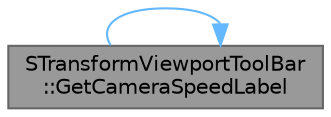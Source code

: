 digraph "STransformViewportToolBar::GetCameraSpeedLabel"
{
 // INTERACTIVE_SVG=YES
 // LATEX_PDF_SIZE
  bgcolor="transparent";
  edge [fontname=Helvetica,fontsize=10,labelfontname=Helvetica,labelfontsize=10];
  node [fontname=Helvetica,fontsize=10,shape=box,height=0.2,width=0.4];
  rankdir="LR";
  Node1 [id="Node000001",label="STransformViewportToolBar\l::GetCameraSpeedLabel",height=0.2,width=0.4,color="gray40", fillcolor="grey60", style="filled", fontcolor="black",tooltip="Camera speed Label callback."];
  Node1 -> Node1 [id="edge1_Node000001_Node000001",color="steelblue1",style="solid",tooltip=" "];
}
